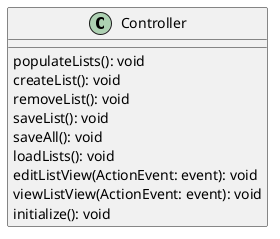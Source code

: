 @startuml

class Controller {
    {method} populateLists(): void
    {method} createList(): void
    {method} removeList(): void
    {method} saveList(): void
    {method} saveAll(): void
    {method} loadLists(): void
    {method} editListView(ActionEvent: event): void
    {method} viewListView(ActionEvent: event): void
    {method} initialize(): void
}

@enduml